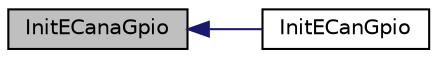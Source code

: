 digraph "InitECanaGpio"
{
  edge [fontname="Helvetica",fontsize="10",labelfontname="Helvetica",labelfontsize="10"];
  node [fontname="Helvetica",fontsize="10",shape=record];
  rankdir="LR";
  Node1 [label="InitECanaGpio",height=0.2,width=0.4,color="black", fillcolor="grey75", style="filled", fontcolor="black"];
  Node1 -> Node2 [dir="back",color="midnightblue",fontsize="10",style="solid",fontname="Helvetica"];
  Node2 [label="InitECanGpio",height=0.2,width=0.4,color="black", fillcolor="white", style="filled",URL="$_d_s_p2833x___e_can_8c.html#a3236f82a142430ffbd5a892cd1b4d8b2"];
}
